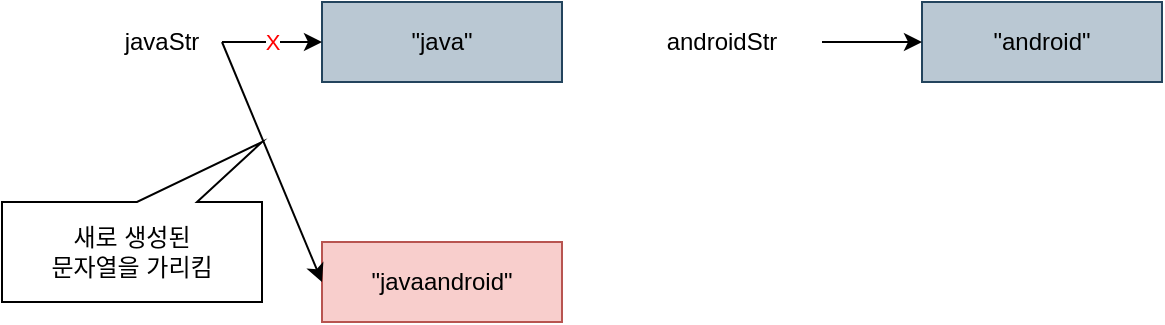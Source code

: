 <mxfile version="22.0.2" type="device">
  <diagram name="페이지-1" id="ABxPy7wn1ciacpUl5EMG">
    <mxGraphModel dx="1434" dy="836" grid="1" gridSize="10" guides="1" tooltips="1" connect="1" arrows="1" fold="1" page="1" pageScale="1" pageWidth="1169" pageHeight="827" math="0" shadow="0">
      <root>
        <mxCell id="0" />
        <mxCell id="1" parent="0" />
        <mxCell id="bQgo-JHqkoiPITFfA0Pc-1" value="&quot;java&quot;" style="rounded=0;whiteSpace=wrap;html=1;fillColor=#bac8d3;strokeColor=#23445d;" vertex="1" parent="1">
          <mxGeometry x="180" y="80" width="120" height="40" as="geometry" />
        </mxCell>
        <mxCell id="bQgo-JHqkoiPITFfA0Pc-2" value="javaStr" style="text;html=1;strokeColor=none;fillColor=none;align=center;verticalAlign=middle;whiteSpace=wrap;rounded=0;" vertex="1" parent="1">
          <mxGeometry x="70" y="85" width="60" height="30" as="geometry" />
        </mxCell>
        <mxCell id="bQgo-JHqkoiPITFfA0Pc-3" value="&lt;font color=&quot;#ff0000&quot;&gt;X&lt;/font&gt;" style="endArrow=classic;html=1;rounded=0;exitX=1;exitY=0.5;exitDx=0;exitDy=0;entryX=0;entryY=0.5;entryDx=0;entryDy=0;" edge="1" parent="1" source="bQgo-JHqkoiPITFfA0Pc-2" target="bQgo-JHqkoiPITFfA0Pc-1">
          <mxGeometry width="50" height="50" relative="1" as="geometry">
            <mxPoint x="570" y="450" as="sourcePoint" />
            <mxPoint x="620" y="400" as="targetPoint" />
          </mxGeometry>
        </mxCell>
        <mxCell id="bQgo-JHqkoiPITFfA0Pc-6" value="&quot;javaandroid&quot;" style="rounded=0;whiteSpace=wrap;html=1;fillColor=#f8cecc;strokeColor=#b85450;" vertex="1" parent="1">
          <mxGeometry x="180" y="200" width="120" height="40" as="geometry" />
        </mxCell>
        <mxCell id="bQgo-JHqkoiPITFfA0Pc-7" value="" style="endArrow=classic;html=1;rounded=0;exitX=1;exitY=0.5;exitDx=0;exitDy=0;entryX=0;entryY=0.5;entryDx=0;entryDy=0;" edge="1" parent="1" source="bQgo-JHqkoiPITFfA0Pc-2" target="bQgo-JHqkoiPITFfA0Pc-6">
          <mxGeometry width="50" height="50" relative="1" as="geometry">
            <mxPoint x="550" y="420" as="sourcePoint" />
            <mxPoint x="600" y="370" as="targetPoint" />
          </mxGeometry>
        </mxCell>
        <mxCell id="bQgo-JHqkoiPITFfA0Pc-8" value="" style="shape=callout;whiteSpace=wrap;html=1;perimeter=calloutPerimeter;size=30;position=0.25;position2=0;base=30;rotation=-180;" vertex="1" parent="1">
          <mxGeometry x="20" y="150" width="130" height="80" as="geometry" />
        </mxCell>
        <mxCell id="bQgo-JHqkoiPITFfA0Pc-9" value="새로 생성된 &lt;br&gt;문자열을 가리킴" style="text;html=1;strokeColor=none;fillColor=none;align=center;verticalAlign=middle;whiteSpace=wrap;rounded=0;" vertex="1" parent="1">
          <mxGeometry x="25" y="190" width="120" height="30" as="geometry" />
        </mxCell>
        <mxCell id="bQgo-JHqkoiPITFfA0Pc-10" value="&quot;android&quot;" style="rounded=0;whiteSpace=wrap;html=1;fillColor=#bac8d3;strokeColor=#23445d;" vertex="1" parent="1">
          <mxGeometry x="480" y="80" width="120" height="40" as="geometry" />
        </mxCell>
        <mxCell id="bQgo-JHqkoiPITFfA0Pc-11" value="androidStr" style="text;html=1;strokeColor=none;fillColor=none;align=center;verticalAlign=middle;whiteSpace=wrap;rounded=0;" vertex="1" parent="1">
          <mxGeometry x="330" y="85" width="100" height="30" as="geometry" />
        </mxCell>
        <mxCell id="bQgo-JHqkoiPITFfA0Pc-12" value="" style="endArrow=classic;html=1;rounded=0;exitX=1;exitY=0.5;exitDx=0;exitDy=0;entryX=0;entryY=0.5;entryDx=0;entryDy=0;" edge="1" parent="1" source="bQgo-JHqkoiPITFfA0Pc-11" target="bQgo-JHqkoiPITFfA0Pc-10">
          <mxGeometry width="50" height="50" relative="1" as="geometry">
            <mxPoint x="870" y="450" as="sourcePoint" />
            <mxPoint x="920" y="400" as="targetPoint" />
            <mxPoint as="offset" />
          </mxGeometry>
        </mxCell>
      </root>
    </mxGraphModel>
  </diagram>
</mxfile>
